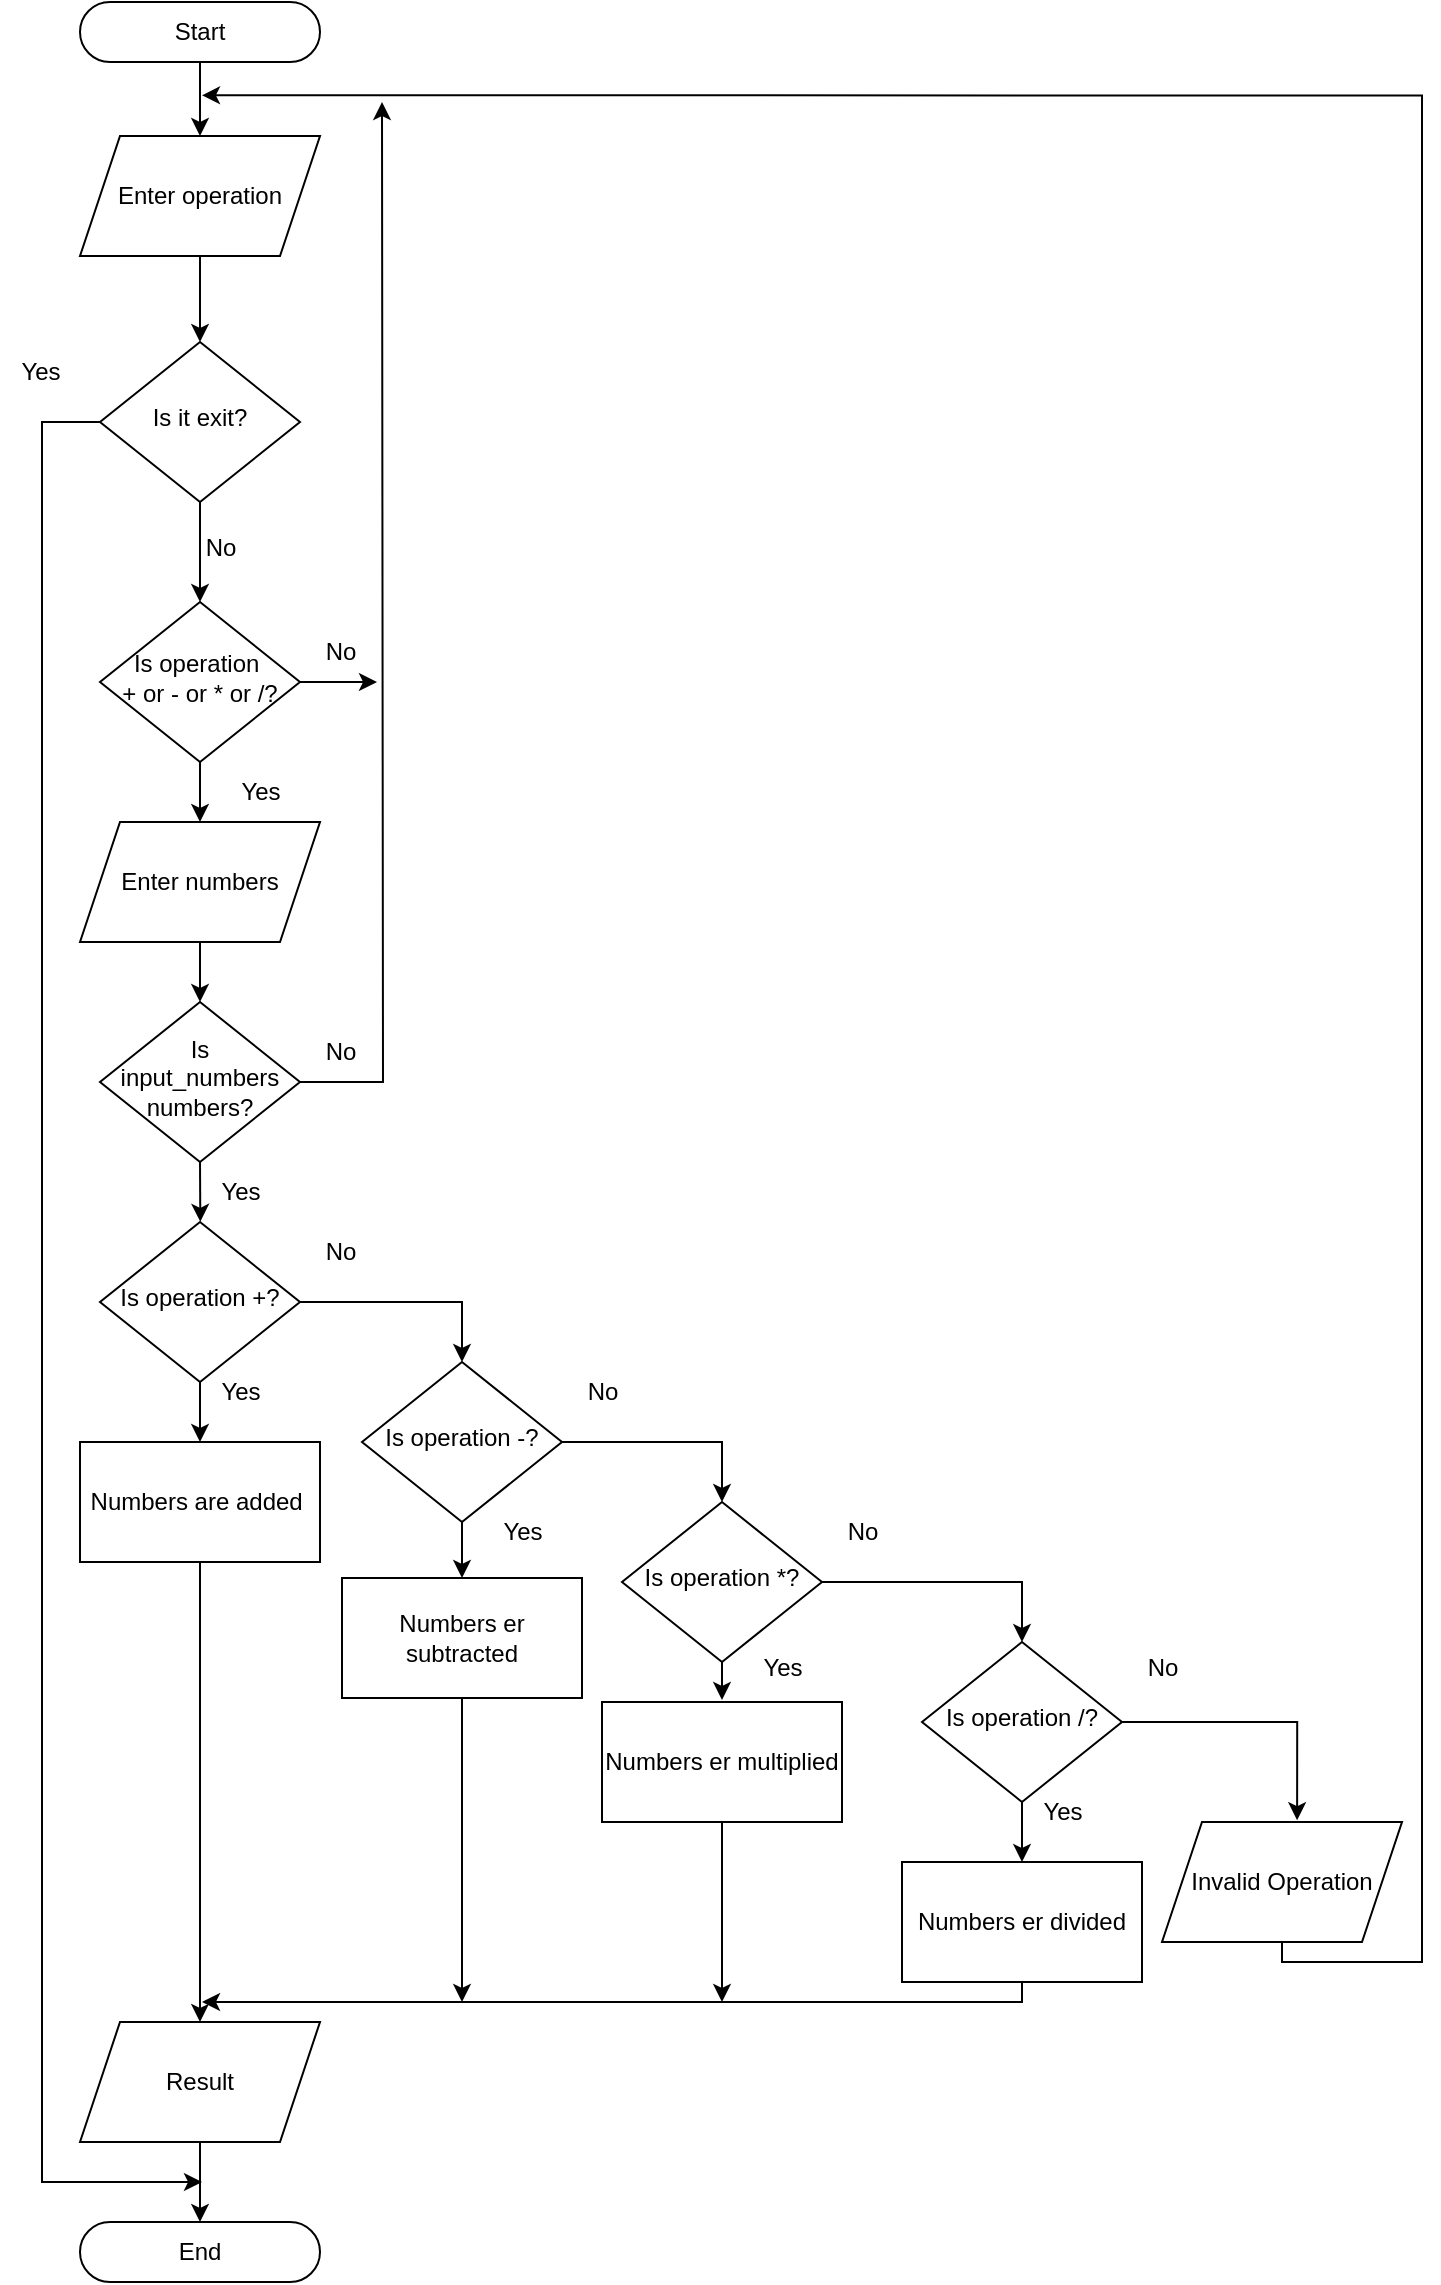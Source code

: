 <mxfile version="26.1.0">
  <diagram id="C5RBs43oDa-KdzZeNtuy" name="Page-1">
    <mxGraphModel dx="1004" dy="623" grid="1" gridSize="10" guides="1" tooltips="1" connect="1" arrows="1" fold="1" page="1" pageScale="1" pageWidth="827" pageHeight="1169" math="0" shadow="0">
      <root>
        <mxCell id="WIyWlLk6GJQsqaUBKTNV-0" />
        <mxCell id="WIyWlLk6GJQsqaUBKTNV-1" parent="WIyWlLk6GJQsqaUBKTNV-0" />
        <mxCell id="WIyWlLk6GJQsqaUBKTNV-2" value="" style="rounded=0;html=1;jettySize=auto;orthogonalLoop=1;fontSize=11;endArrow=classic;endFill=1;strokeWidth=1;shadow=0;labelBackgroundColor=none;edgeStyle=orthogonalEdgeStyle;exitX=0.5;exitY=1;exitDx=0;exitDy=0;" parent="WIyWlLk6GJQsqaUBKTNV-1" source="e0IcmRbNhsJ9LbPKQhqD-0" target="WIyWlLk6GJQsqaUBKTNV-6" edge="1">
          <mxGeometry relative="1" as="geometry">
            <mxPoint x="169" y="207" as="sourcePoint" />
          </mxGeometry>
        </mxCell>
        <mxCell id="e0IcmRbNhsJ9LbPKQhqD-6" style="edgeStyle=orthogonalEdgeStyle;rounded=0;orthogonalLoop=1;jettySize=auto;html=1;exitX=0.5;exitY=1;exitDx=0;exitDy=0;entryX=0.5;entryY=0;entryDx=0;entryDy=0;" parent="WIyWlLk6GJQsqaUBKTNV-1" source="WIyWlLk6GJQsqaUBKTNV-6" edge="1">
          <mxGeometry relative="1" as="geometry">
            <mxPoint x="179" y="380" as="targetPoint" />
          </mxGeometry>
        </mxCell>
        <mxCell id="fpDgBBtRukdDoOmINO04-0" style="edgeStyle=orthogonalEdgeStyle;rounded=0;orthogonalLoop=1;jettySize=auto;html=1;exitX=0;exitY=0.5;exitDx=0;exitDy=0;" edge="1" parent="WIyWlLk6GJQsqaUBKTNV-1" source="WIyWlLk6GJQsqaUBKTNV-6">
          <mxGeometry relative="1" as="geometry">
            <mxPoint x="180" y="1170" as="targetPoint" />
            <mxPoint x="50" y="290" as="sourcePoint" />
            <Array as="points">
              <mxPoint x="100" y="290" />
              <mxPoint x="100" y="1170" />
            </Array>
          </mxGeometry>
        </mxCell>
        <mxCell id="WIyWlLk6GJQsqaUBKTNV-6" value="Is it exit?" style="rhombus;whiteSpace=wrap;html=1;shadow=0;fontFamily=Helvetica;fontSize=12;align=center;strokeWidth=1;spacing=6;spacingTop=-4;" parent="WIyWlLk6GJQsqaUBKTNV-1" vertex="1">
          <mxGeometry x="129" y="250" width="100" height="80" as="geometry" />
        </mxCell>
        <mxCell id="e0IcmRbNhsJ9LbPKQhqD-0" value="Enter operation" style="shape=parallelogram;perimeter=parallelogramPerimeter;whiteSpace=wrap;html=1;fixedSize=1;" parent="WIyWlLk6GJQsqaUBKTNV-1" vertex="1">
          <mxGeometry x="119" y="147" width="120" height="60" as="geometry" />
        </mxCell>
        <mxCell id="e0IcmRbNhsJ9LbPKQhqD-9" style="edgeStyle=orthogonalEdgeStyle;rounded=0;orthogonalLoop=1;jettySize=auto;html=1;exitX=0.5;exitY=1;exitDx=0;exitDy=0;entryX=0.5;entryY=0;entryDx=0;entryDy=0;" parent="WIyWlLk6GJQsqaUBKTNV-1" source="e0IcmRbNhsJ9LbPKQhqD-2" target="e0IcmRbNhsJ9LbPKQhqD-0" edge="1">
          <mxGeometry relative="1" as="geometry" />
        </mxCell>
        <mxCell id="e0IcmRbNhsJ9LbPKQhqD-2" value="Start" style="rounded=1;whiteSpace=wrap;html=1;arcSize=50;" parent="WIyWlLk6GJQsqaUBKTNV-1" vertex="1">
          <mxGeometry x="119" y="80" width="120" height="30" as="geometry" />
        </mxCell>
        <mxCell id="e0IcmRbNhsJ9LbPKQhqD-4" value="End" style="rounded=1;whiteSpace=wrap;html=1;arcSize=50;" parent="WIyWlLk6GJQsqaUBKTNV-1" vertex="1">
          <mxGeometry x="119" y="1190" width="120" height="30" as="geometry" />
        </mxCell>
        <mxCell id="e0IcmRbNhsJ9LbPKQhqD-7" value="No" style="text;html=1;align=center;verticalAlign=middle;resizable=0;points=[];autosize=1;strokeColor=none;fillColor=none;" parent="WIyWlLk6GJQsqaUBKTNV-1" vertex="1">
          <mxGeometry x="169" y="338" width="40" height="30" as="geometry" />
        </mxCell>
        <mxCell id="fpDgBBtRukdDoOmINO04-4" style="edgeStyle=orthogonalEdgeStyle;rounded=0;orthogonalLoop=1;jettySize=auto;html=1;exitX=0.5;exitY=1;exitDx=0;exitDy=0;entryX=0.5;entryY=0;entryDx=0;entryDy=0;" edge="1" parent="WIyWlLk6GJQsqaUBKTNV-1" source="e0IcmRbNhsJ9LbPKQhqD-8" target="fpDgBBtRukdDoOmINO04-3">
          <mxGeometry relative="1" as="geometry" />
        </mxCell>
        <mxCell id="e0IcmRbNhsJ9LbPKQhqD-8" value="Is operation&amp;nbsp;&lt;div&gt;+ or - or * or /?&lt;/div&gt;" style="rhombus;whiteSpace=wrap;html=1;shadow=0;fontFamily=Helvetica;fontSize=12;align=center;strokeWidth=1;spacing=6;spacingTop=-4;" parent="WIyWlLk6GJQsqaUBKTNV-1" vertex="1">
          <mxGeometry x="129" y="380" width="100" height="80" as="geometry" />
        </mxCell>
        <mxCell id="e0IcmRbNhsJ9LbPKQhqD-26" style="edgeStyle=orthogonalEdgeStyle;rounded=0;orthogonalLoop=1;jettySize=auto;html=1;exitX=0.5;exitY=1;exitDx=0;exitDy=0;" parent="WIyWlLk6GJQsqaUBKTNV-1" source="fpDgBBtRukdDoOmINO04-18" edge="1">
          <mxGeometry relative="1" as="geometry">
            <mxPoint x="720" y="1039" as="sourcePoint" />
            <mxPoint x="180" y="126.667" as="targetPoint" />
            <Array as="points">
              <mxPoint x="720" y="1060" />
              <mxPoint x="790" y="1060" />
              <mxPoint x="790" y="127" />
            </Array>
          </mxGeometry>
        </mxCell>
        <mxCell id="e0IcmRbNhsJ9LbPKQhqD-34" value="No" style="text;html=1;align=center;verticalAlign=middle;resizable=0;points=[];autosize=1;strokeColor=none;fillColor=none;" parent="WIyWlLk6GJQsqaUBKTNV-1" vertex="1">
          <mxGeometry x="229" y="590" width="40" height="30" as="geometry" />
        </mxCell>
        <mxCell id="e0IcmRbNhsJ9LbPKQhqD-36" value="Yes" style="text;html=1;align=center;verticalAlign=middle;resizable=0;points=[];autosize=1;strokeColor=none;fillColor=none;" parent="WIyWlLk6GJQsqaUBKTNV-1" vertex="1">
          <mxGeometry x="79" y="250" width="40" height="30" as="geometry" />
        </mxCell>
        <mxCell id="e0IcmRbNhsJ9LbPKQhqD-38" value="Yes" style="text;html=1;align=center;verticalAlign=middle;resizable=0;points=[];autosize=1;strokeColor=none;fillColor=none;" parent="WIyWlLk6GJQsqaUBKTNV-1" vertex="1">
          <mxGeometry x="189" y="460" width="40" height="30" as="geometry" />
        </mxCell>
        <mxCell id="CQwbwxp5en_i5ur888Y7-20" style="edgeStyle=orthogonalEdgeStyle;rounded=0;orthogonalLoop=1;jettySize=auto;html=1;exitX=0.5;exitY=1;exitDx=0;exitDy=0;entryX=0.004;entryY=0.997;entryDx=0;entryDy=0;entryPerimeter=0;" parent="WIyWlLk6GJQsqaUBKTNV-1" source="CQwbwxp5en_i5ur888Y7-0" target="CQwbwxp5en_i5ur888Y7-25" edge="1">
          <mxGeometry relative="1" as="geometry">
            <mxPoint x="179" y="775" as="targetPoint" />
          </mxGeometry>
        </mxCell>
        <mxCell id="CQwbwxp5en_i5ur888Y7-32" style="edgeStyle=orthogonalEdgeStyle;rounded=0;orthogonalLoop=1;jettySize=auto;html=1;exitX=1;exitY=0.5;exitDx=0;exitDy=0;" parent="WIyWlLk6GJQsqaUBKTNV-1" source="CQwbwxp5en_i5ur888Y7-0" edge="1">
          <mxGeometry relative="1" as="geometry">
            <mxPoint x="270" y="130" as="targetPoint" />
          </mxGeometry>
        </mxCell>
        <mxCell id="CQwbwxp5en_i5ur888Y7-0" value="Is input_numbers numbers?" style="rhombus;whiteSpace=wrap;html=1;shadow=0;fontFamily=Helvetica;fontSize=12;align=center;strokeWidth=1;spacing=6;spacingTop=-4;" parent="WIyWlLk6GJQsqaUBKTNV-1" vertex="1">
          <mxGeometry x="129" y="580" width="100" height="80" as="geometry" />
        </mxCell>
        <mxCell id="CQwbwxp5en_i5ur888Y7-16" value="No" style="text;html=1;align=center;verticalAlign=middle;resizable=0;points=[];autosize=1;strokeColor=none;fillColor=none;" parent="WIyWlLk6GJQsqaUBKTNV-1" vertex="1">
          <mxGeometry x="229" y="390" width="40" height="30" as="geometry" />
        </mxCell>
        <mxCell id="CQwbwxp5en_i5ur888Y7-25" value="Yes" style="text;html=1;align=center;verticalAlign=middle;resizable=0;points=[];autosize=1;strokeColor=none;fillColor=none;" parent="WIyWlLk6GJQsqaUBKTNV-1" vertex="1">
          <mxGeometry x="179" y="660" width="40" height="30" as="geometry" />
        </mxCell>
        <mxCell id="fpDgBBtRukdDoOmINO04-5" style="edgeStyle=orthogonalEdgeStyle;rounded=0;orthogonalLoop=1;jettySize=auto;html=1;exitX=0.5;exitY=1;exitDx=0;exitDy=0;entryX=0.5;entryY=0;entryDx=0;entryDy=0;" edge="1" parent="WIyWlLk6GJQsqaUBKTNV-1" source="fpDgBBtRukdDoOmINO04-3" target="CQwbwxp5en_i5ur888Y7-0">
          <mxGeometry relative="1" as="geometry" />
        </mxCell>
        <mxCell id="fpDgBBtRukdDoOmINO04-3" value="Enter numbers" style="shape=parallelogram;perimeter=parallelogramPerimeter;whiteSpace=wrap;html=1;fixedSize=1;" vertex="1" parent="WIyWlLk6GJQsqaUBKTNV-1">
          <mxGeometry x="119" y="490" width="120" height="60" as="geometry" />
        </mxCell>
        <mxCell id="fpDgBBtRukdDoOmINO04-7" style="edgeStyle=orthogonalEdgeStyle;rounded=0;orthogonalLoop=1;jettySize=auto;html=1;exitX=1;exitY=0.5;exitDx=0;exitDy=0;entryX=0.963;entryY=0.983;entryDx=0;entryDy=0;entryPerimeter=0;" edge="1" parent="WIyWlLk6GJQsqaUBKTNV-1" source="e0IcmRbNhsJ9LbPKQhqD-8" target="CQwbwxp5en_i5ur888Y7-16">
          <mxGeometry relative="1" as="geometry" />
        </mxCell>
        <mxCell id="fpDgBBtRukdDoOmINO04-37" style="edgeStyle=orthogonalEdgeStyle;rounded=0;orthogonalLoop=1;jettySize=auto;html=1;exitX=0.5;exitY=1;exitDx=0;exitDy=0;" edge="1" parent="WIyWlLk6GJQsqaUBKTNV-1" source="fpDgBBtRukdDoOmINO04-8">
          <mxGeometry relative="1" as="geometry">
            <mxPoint x="440" y="1080" as="targetPoint" />
          </mxGeometry>
        </mxCell>
        <mxCell id="fpDgBBtRukdDoOmINO04-8" value="Numbers er multiplied" style="rounded=0;whiteSpace=wrap;html=1;" vertex="1" parent="WIyWlLk6GJQsqaUBKTNV-1">
          <mxGeometry x="380" y="930" width="120" height="60" as="geometry" />
        </mxCell>
        <mxCell id="fpDgBBtRukdDoOmINO04-15" style="edgeStyle=orthogonalEdgeStyle;rounded=0;orthogonalLoop=1;jettySize=auto;html=1;exitX=1;exitY=0.5;exitDx=0;exitDy=0;entryX=0.5;entryY=0;entryDx=0;entryDy=0;" edge="1" parent="WIyWlLk6GJQsqaUBKTNV-1" source="fpDgBBtRukdDoOmINO04-9" target="fpDgBBtRukdDoOmINO04-10">
          <mxGeometry relative="1" as="geometry" />
        </mxCell>
        <mxCell id="fpDgBBtRukdDoOmINO04-42" style="edgeStyle=orthogonalEdgeStyle;rounded=0;orthogonalLoop=1;jettySize=auto;html=1;exitX=0.5;exitY=1;exitDx=0;exitDy=0;entryX=0.5;entryY=0;entryDx=0;entryDy=0;" edge="1" parent="WIyWlLk6GJQsqaUBKTNV-1" source="fpDgBBtRukdDoOmINO04-9" target="fpDgBBtRukdDoOmINO04-24">
          <mxGeometry relative="1" as="geometry" />
        </mxCell>
        <mxCell id="fpDgBBtRukdDoOmINO04-9" value="Is operation +?" style="rhombus;whiteSpace=wrap;html=1;shadow=0;fontFamily=Helvetica;fontSize=12;align=center;strokeWidth=1;spacing=6;spacingTop=-4;" vertex="1" parent="WIyWlLk6GJQsqaUBKTNV-1">
          <mxGeometry x="129" y="690" width="100" height="80" as="geometry" />
        </mxCell>
        <mxCell id="fpDgBBtRukdDoOmINO04-16" style="edgeStyle=orthogonalEdgeStyle;rounded=0;orthogonalLoop=1;jettySize=auto;html=1;exitX=1;exitY=0.5;exitDx=0;exitDy=0;entryX=0.5;entryY=0;entryDx=0;entryDy=0;" edge="1" parent="WIyWlLk6GJQsqaUBKTNV-1" source="fpDgBBtRukdDoOmINO04-10" target="fpDgBBtRukdDoOmINO04-11">
          <mxGeometry relative="1" as="geometry" />
        </mxCell>
        <mxCell id="fpDgBBtRukdDoOmINO04-39" style="edgeStyle=orthogonalEdgeStyle;rounded=0;orthogonalLoop=1;jettySize=auto;html=1;exitX=0.5;exitY=1;exitDx=0;exitDy=0;entryX=0.5;entryY=0;entryDx=0;entryDy=0;" edge="1" parent="WIyWlLk6GJQsqaUBKTNV-1" source="fpDgBBtRukdDoOmINO04-10" target="fpDgBBtRukdDoOmINO04-25">
          <mxGeometry relative="1" as="geometry" />
        </mxCell>
        <mxCell id="fpDgBBtRukdDoOmINO04-10" value="Is operation -?" style="rhombus;whiteSpace=wrap;html=1;shadow=0;fontFamily=Helvetica;fontSize=12;align=center;strokeWidth=1;spacing=6;spacingTop=-4;" vertex="1" parent="WIyWlLk6GJQsqaUBKTNV-1">
          <mxGeometry x="260" y="760" width="100" height="80" as="geometry" />
        </mxCell>
        <mxCell id="fpDgBBtRukdDoOmINO04-17" style="edgeStyle=orthogonalEdgeStyle;rounded=0;orthogonalLoop=1;jettySize=auto;html=1;exitX=1;exitY=0.5;exitDx=0;exitDy=0;entryX=0.5;entryY=0;entryDx=0;entryDy=0;" edge="1" parent="WIyWlLk6GJQsqaUBKTNV-1" source="fpDgBBtRukdDoOmINO04-11" target="fpDgBBtRukdDoOmINO04-14">
          <mxGeometry relative="1" as="geometry" />
        </mxCell>
        <mxCell id="fpDgBBtRukdDoOmINO04-11" value="Is operation *?" style="rhombus;whiteSpace=wrap;html=1;shadow=0;fontFamily=Helvetica;fontSize=12;align=center;strokeWidth=1;spacing=6;spacingTop=-4;" vertex="1" parent="WIyWlLk6GJQsqaUBKTNV-1">
          <mxGeometry x="390" y="830" width="100" height="80" as="geometry" />
        </mxCell>
        <mxCell id="fpDgBBtRukdDoOmINO04-36" style="edgeStyle=orthogonalEdgeStyle;rounded=0;orthogonalLoop=1;jettySize=auto;html=1;exitX=0.5;exitY=1;exitDx=0;exitDy=0;entryX=0.5;entryY=0;entryDx=0;entryDy=0;" edge="1" parent="WIyWlLk6GJQsqaUBKTNV-1" source="fpDgBBtRukdDoOmINO04-14" target="fpDgBBtRukdDoOmINO04-26">
          <mxGeometry relative="1" as="geometry" />
        </mxCell>
        <mxCell id="fpDgBBtRukdDoOmINO04-14" value="Is operation /?" style="rhombus;whiteSpace=wrap;html=1;shadow=0;fontFamily=Helvetica;fontSize=12;align=center;strokeWidth=1;spacing=6;spacingTop=-4;" vertex="1" parent="WIyWlLk6GJQsqaUBKTNV-1">
          <mxGeometry x="540" y="900" width="100" height="80" as="geometry" />
        </mxCell>
        <mxCell id="fpDgBBtRukdDoOmINO04-18" value="Invalid Operation" style="shape=parallelogram;perimeter=parallelogramPerimeter;whiteSpace=wrap;html=1;fixedSize=1;" vertex="1" parent="WIyWlLk6GJQsqaUBKTNV-1">
          <mxGeometry x="660" y="990" width="120" height="60" as="geometry" />
        </mxCell>
        <mxCell id="fpDgBBtRukdDoOmINO04-19" style="edgeStyle=orthogonalEdgeStyle;rounded=0;orthogonalLoop=1;jettySize=auto;html=1;exitX=1;exitY=0.5;exitDx=0;exitDy=0;entryX=0.563;entryY=-0.015;entryDx=0;entryDy=0;entryPerimeter=0;" edge="1" parent="WIyWlLk6GJQsqaUBKTNV-1" source="fpDgBBtRukdDoOmINO04-14" target="fpDgBBtRukdDoOmINO04-18">
          <mxGeometry relative="1" as="geometry" />
        </mxCell>
        <mxCell id="fpDgBBtRukdDoOmINO04-20" value="No" style="text;html=1;align=center;verticalAlign=middle;resizable=0;points=[];autosize=1;strokeColor=none;fillColor=none;" vertex="1" parent="WIyWlLk6GJQsqaUBKTNV-1">
          <mxGeometry x="640" y="898" width="40" height="30" as="geometry" />
        </mxCell>
        <mxCell id="fpDgBBtRukdDoOmINO04-21" value="No" style="text;html=1;align=center;verticalAlign=middle;resizable=0;points=[];autosize=1;strokeColor=none;fillColor=none;" vertex="1" parent="WIyWlLk6GJQsqaUBKTNV-1">
          <mxGeometry x="490" y="830" width="40" height="30" as="geometry" />
        </mxCell>
        <mxCell id="fpDgBBtRukdDoOmINO04-22" value="No" style="text;html=1;align=center;verticalAlign=middle;resizable=0;points=[];autosize=1;strokeColor=none;fillColor=none;" vertex="1" parent="WIyWlLk6GJQsqaUBKTNV-1">
          <mxGeometry x="360" y="760" width="40" height="30" as="geometry" />
        </mxCell>
        <mxCell id="fpDgBBtRukdDoOmINO04-23" value="No" style="text;html=1;align=center;verticalAlign=middle;resizable=0;points=[];autosize=1;strokeColor=none;fillColor=none;" vertex="1" parent="WIyWlLk6GJQsqaUBKTNV-1">
          <mxGeometry x="229" y="690" width="40" height="30" as="geometry" />
        </mxCell>
        <mxCell id="fpDgBBtRukdDoOmINO04-41" style="edgeStyle=orthogonalEdgeStyle;rounded=0;orthogonalLoop=1;jettySize=auto;html=1;exitX=0.5;exitY=1;exitDx=0;exitDy=0;entryX=0.5;entryY=0;entryDx=0;entryDy=0;" edge="1" parent="WIyWlLk6GJQsqaUBKTNV-1" source="fpDgBBtRukdDoOmINO04-24" target="fpDgBBtRukdDoOmINO04-27">
          <mxGeometry relative="1" as="geometry" />
        </mxCell>
        <mxCell id="fpDgBBtRukdDoOmINO04-24" value="Numbers are added&amp;nbsp;" style="rounded=0;whiteSpace=wrap;html=1;" vertex="1" parent="WIyWlLk6GJQsqaUBKTNV-1">
          <mxGeometry x="119" y="800" width="120" height="60" as="geometry" />
        </mxCell>
        <mxCell id="fpDgBBtRukdDoOmINO04-40" style="edgeStyle=orthogonalEdgeStyle;rounded=0;orthogonalLoop=1;jettySize=auto;html=1;exitX=0.5;exitY=1;exitDx=0;exitDy=0;" edge="1" parent="WIyWlLk6GJQsqaUBKTNV-1" source="fpDgBBtRukdDoOmINO04-25">
          <mxGeometry relative="1" as="geometry">
            <mxPoint x="310" y="1080" as="targetPoint" />
          </mxGeometry>
        </mxCell>
        <mxCell id="fpDgBBtRukdDoOmINO04-25" value="Numbers er subtracted" style="rounded=0;whiteSpace=wrap;html=1;" vertex="1" parent="WIyWlLk6GJQsqaUBKTNV-1">
          <mxGeometry x="250" y="868" width="120" height="60" as="geometry" />
        </mxCell>
        <mxCell id="fpDgBBtRukdDoOmINO04-43" style="edgeStyle=orthogonalEdgeStyle;rounded=0;orthogonalLoop=1;jettySize=auto;html=1;exitX=0.5;exitY=1;exitDx=0;exitDy=0;" edge="1" parent="WIyWlLk6GJQsqaUBKTNV-1" source="fpDgBBtRukdDoOmINO04-26">
          <mxGeometry relative="1" as="geometry">
            <mxPoint x="180" y="1080" as="targetPoint" />
            <Array as="points">
              <mxPoint x="590" y="1080" />
            </Array>
          </mxGeometry>
        </mxCell>
        <mxCell id="fpDgBBtRukdDoOmINO04-26" value="Numbers er divided" style="rounded=0;whiteSpace=wrap;html=1;" vertex="1" parent="WIyWlLk6GJQsqaUBKTNV-1">
          <mxGeometry x="530" y="1010" width="120" height="60" as="geometry" />
        </mxCell>
        <mxCell id="fpDgBBtRukdDoOmINO04-34" style="edgeStyle=orthogonalEdgeStyle;rounded=0;orthogonalLoop=1;jettySize=auto;html=1;exitX=0.5;exitY=1;exitDx=0;exitDy=0;entryX=0.5;entryY=0;entryDx=0;entryDy=0;" edge="1" parent="WIyWlLk6GJQsqaUBKTNV-1" source="fpDgBBtRukdDoOmINO04-27" target="e0IcmRbNhsJ9LbPKQhqD-4">
          <mxGeometry relative="1" as="geometry">
            <mxPoint x="179.167" y="1180" as="targetPoint" />
          </mxGeometry>
        </mxCell>
        <mxCell id="fpDgBBtRukdDoOmINO04-27" value="Result" style="shape=parallelogram;perimeter=parallelogramPerimeter;whiteSpace=wrap;html=1;fixedSize=1;" vertex="1" parent="WIyWlLk6GJQsqaUBKTNV-1">
          <mxGeometry x="119" y="1090" width="120" height="60" as="geometry" />
        </mxCell>
        <mxCell id="fpDgBBtRukdDoOmINO04-38" style="edgeStyle=orthogonalEdgeStyle;rounded=0;orthogonalLoop=1;jettySize=auto;html=1;exitX=0.5;exitY=1;exitDx=0;exitDy=0;" edge="1" parent="WIyWlLk6GJQsqaUBKTNV-1" source="fpDgBBtRukdDoOmINO04-11">
          <mxGeometry relative="1" as="geometry">
            <mxPoint x="440" y="929" as="targetPoint" />
          </mxGeometry>
        </mxCell>
        <mxCell id="fpDgBBtRukdDoOmINO04-44" value="Yes" style="text;html=1;align=center;verticalAlign=middle;resizable=0;points=[];autosize=1;strokeColor=none;fillColor=none;" vertex="1" parent="WIyWlLk6GJQsqaUBKTNV-1">
          <mxGeometry x="590" y="970" width="40" height="30" as="geometry" />
        </mxCell>
        <mxCell id="fpDgBBtRukdDoOmINO04-46" value="Yes" style="text;html=1;align=center;verticalAlign=middle;resizable=0;points=[];autosize=1;strokeColor=none;fillColor=none;" vertex="1" parent="WIyWlLk6GJQsqaUBKTNV-1">
          <mxGeometry x="450" y="898" width="40" height="30" as="geometry" />
        </mxCell>
        <mxCell id="fpDgBBtRukdDoOmINO04-47" value="Yes" style="text;html=1;align=center;verticalAlign=middle;resizable=0;points=[];autosize=1;strokeColor=none;fillColor=none;" vertex="1" parent="WIyWlLk6GJQsqaUBKTNV-1">
          <mxGeometry x="320" y="830" width="40" height="30" as="geometry" />
        </mxCell>
        <mxCell id="fpDgBBtRukdDoOmINO04-48" value="Yes" style="text;html=1;align=center;verticalAlign=middle;resizable=0;points=[];autosize=1;strokeColor=none;fillColor=none;" vertex="1" parent="WIyWlLk6GJQsqaUBKTNV-1">
          <mxGeometry x="179" y="760" width="40" height="30" as="geometry" />
        </mxCell>
      </root>
    </mxGraphModel>
  </diagram>
</mxfile>
